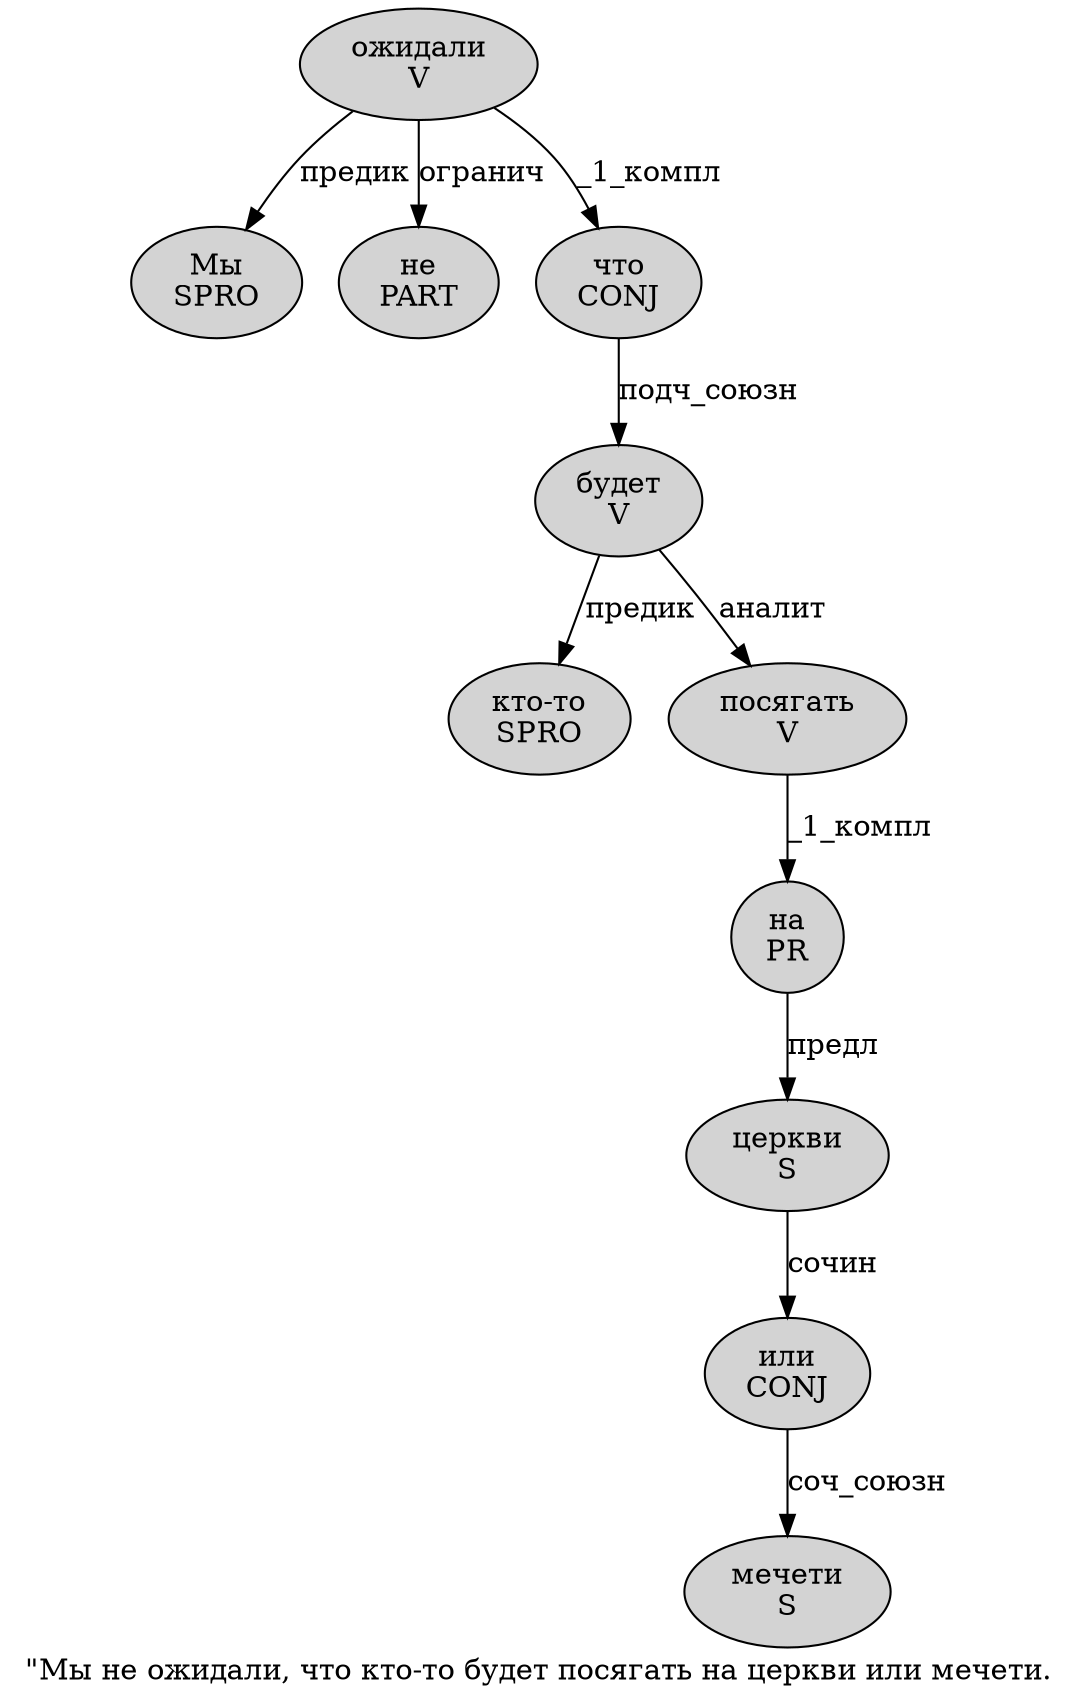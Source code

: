 digraph SENTENCE_54 {
	graph [label="\"Мы не ожидали, что кто-то будет посягать на церкви или мечети."]
	node [style=filled]
		1 [label="Мы
SPRO" color="" fillcolor=lightgray penwidth=1 shape=ellipse]
		2 [label="не
PART" color="" fillcolor=lightgray penwidth=1 shape=ellipse]
		3 [label="ожидали
V" color="" fillcolor=lightgray penwidth=1 shape=ellipse]
		5 [label="что
CONJ" color="" fillcolor=lightgray penwidth=1 shape=ellipse]
		6 [label="кто-то
SPRO" color="" fillcolor=lightgray penwidth=1 shape=ellipse]
		7 [label="будет
V" color="" fillcolor=lightgray penwidth=1 shape=ellipse]
		8 [label="посягать
V" color="" fillcolor=lightgray penwidth=1 shape=ellipse]
		9 [label="на
PR" color="" fillcolor=lightgray penwidth=1 shape=ellipse]
		10 [label="церкви
S" color="" fillcolor=lightgray penwidth=1 shape=ellipse]
		11 [label="или
CONJ" color="" fillcolor=lightgray penwidth=1 shape=ellipse]
		12 [label="мечети
S" color="" fillcolor=lightgray penwidth=1 shape=ellipse]
			7 -> 6 [label="предик"]
			7 -> 8 [label="аналит"]
			5 -> 7 [label="подч_союзн"]
			10 -> 11 [label="сочин"]
			8 -> 9 [label="_1_компл"]
			3 -> 1 [label="предик"]
			3 -> 2 [label="огранич"]
			3 -> 5 [label="_1_компл"]
			9 -> 10 [label="предл"]
			11 -> 12 [label="соч_союзн"]
}
